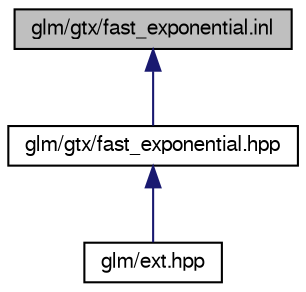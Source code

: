 digraph "glm/gtx/fast_exponential.inl"
{
  edge [fontname="FreeSans",fontsize="10",labelfontname="FreeSans",labelfontsize="10"];
  node [fontname="FreeSans",fontsize="10",shape=record];
  Node1 [label="glm/gtx/fast_exponential.inl",height=0.2,width=0.4,color="black", fillcolor="grey75", style="filled" fontcolor="black"];
  Node1 -> Node2 [dir="back",color="midnightblue",fontsize="10",style="solid",fontname="FreeSans"];
  Node2 [label="glm/gtx/fast_exponential.hpp",height=0.2,width=0.4,color="black", fillcolor="white", style="filled",URL="$d1/d2c/fast__exponential_8hpp.html"];
  Node2 -> Node3 [dir="back",color="midnightblue",fontsize="10",style="solid",fontname="FreeSans"];
  Node3 [label="glm/ext.hpp",height=0.2,width=0.4,color="black", fillcolor="white", style="filled",URL="$d5/da8/ext_8hpp.html"];
}
